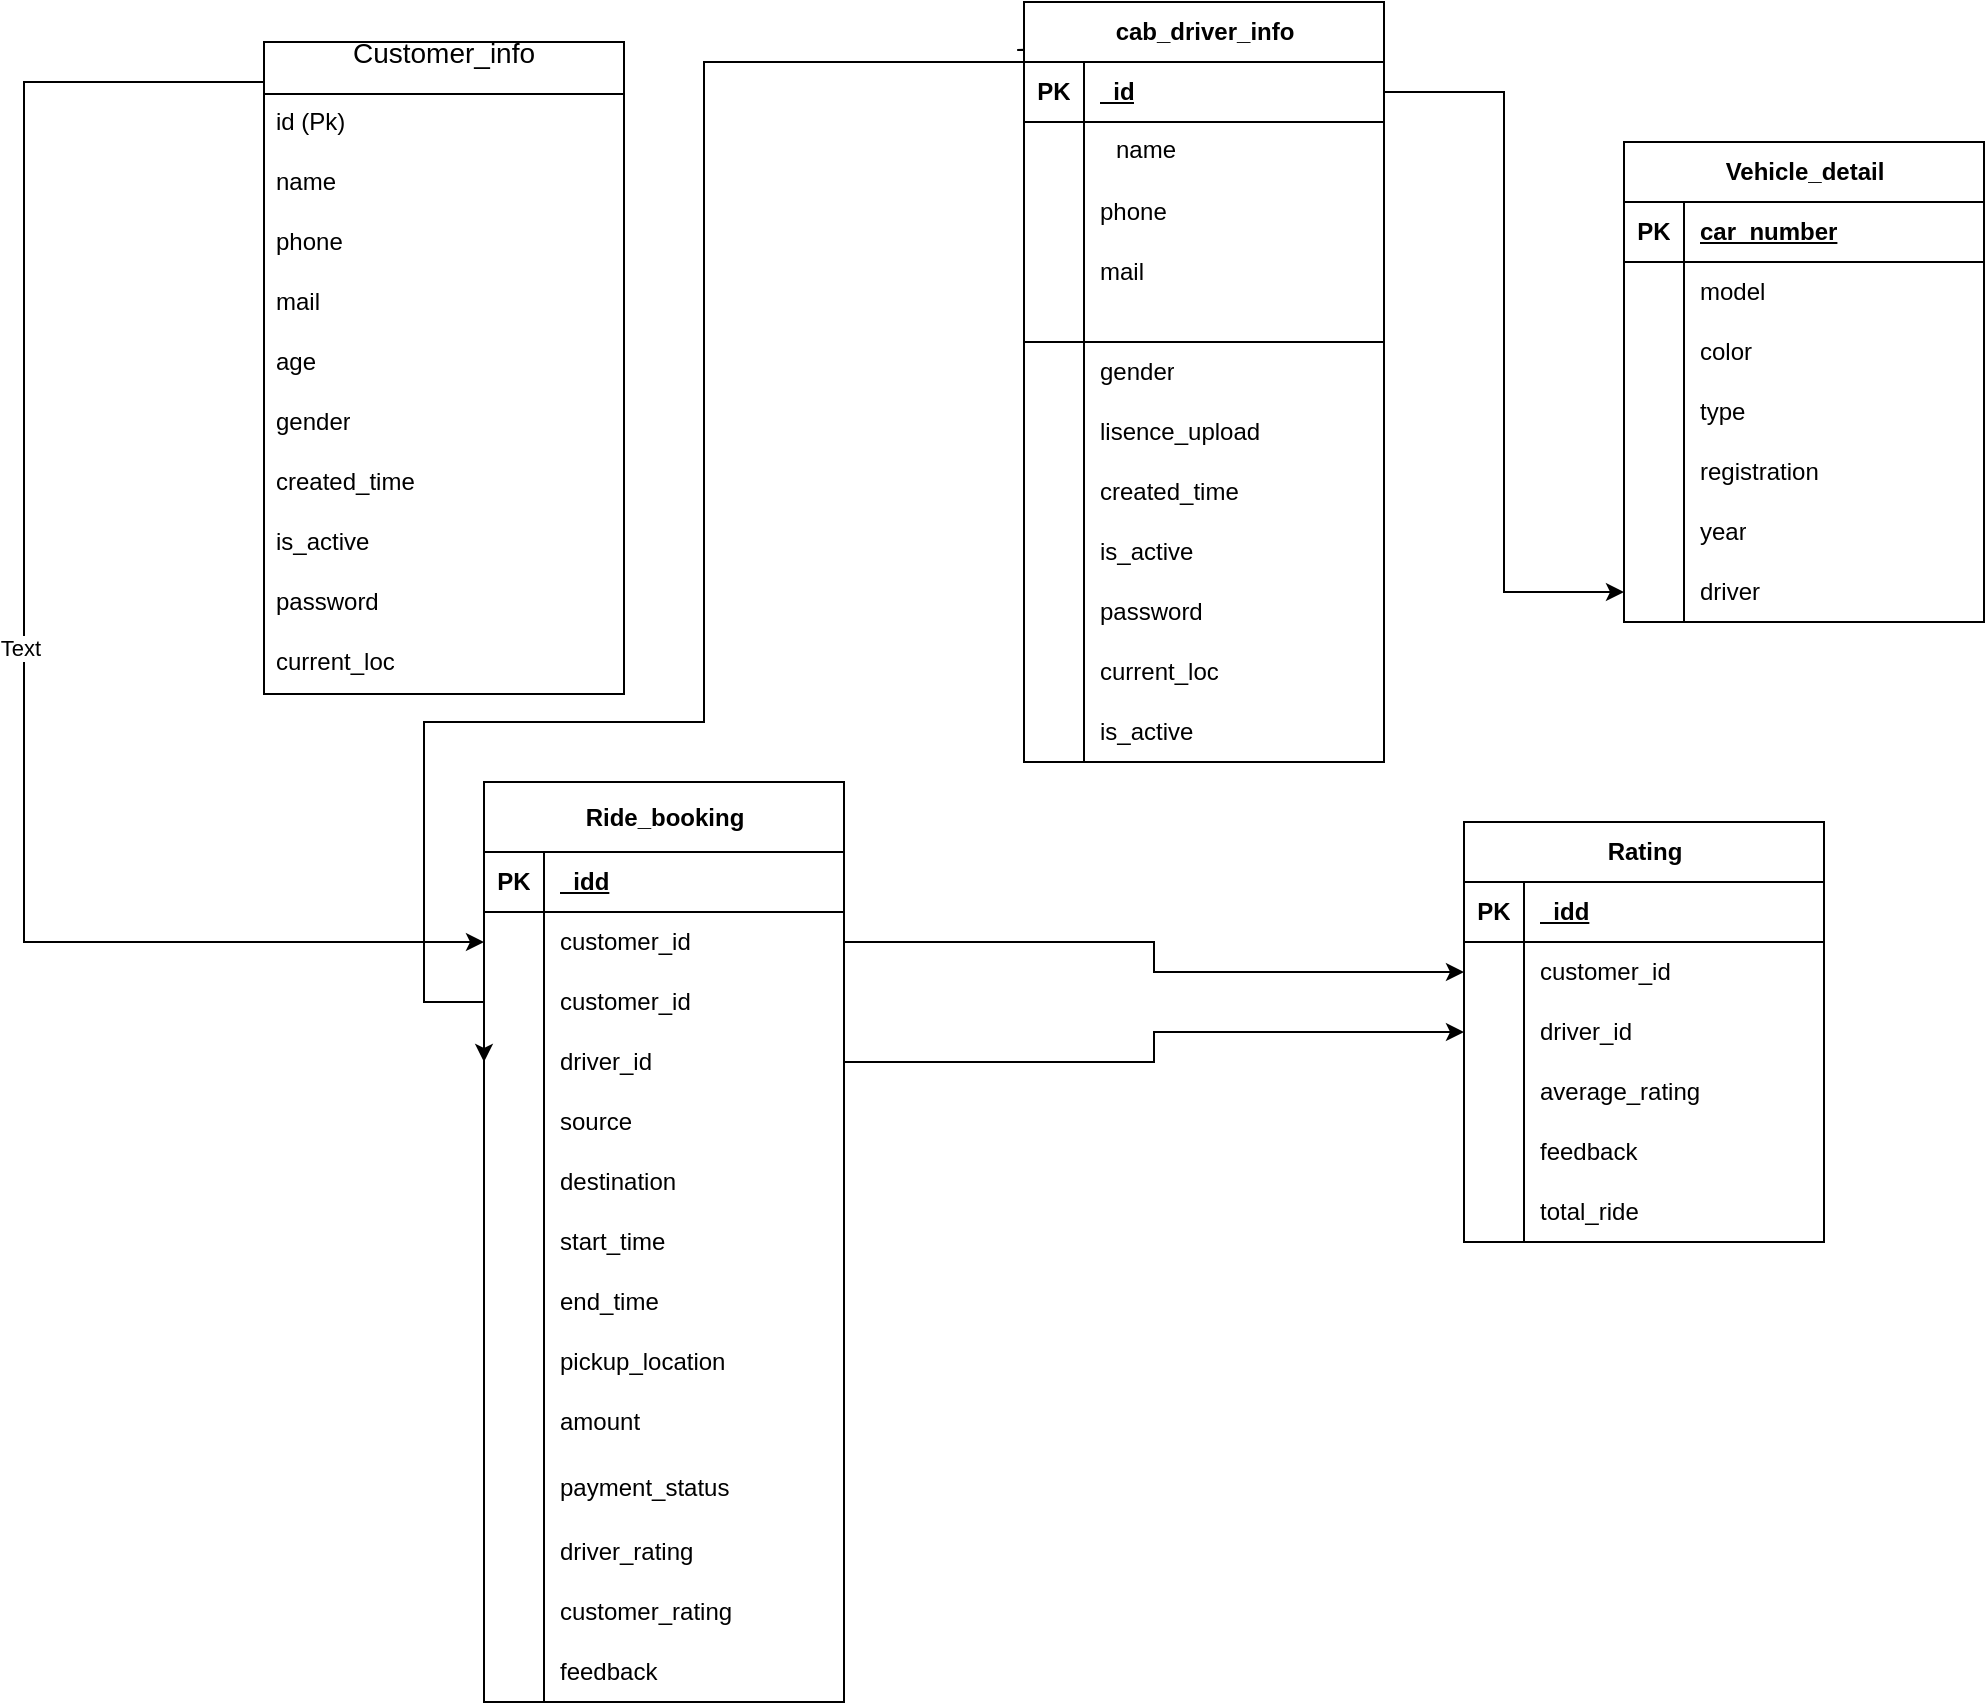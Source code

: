 <mxfile version="24.4.0" type="github">
  <diagram name="Page-1" id="NpyVTpy_Lxlke00tDRCb">
    <mxGraphModel dx="1884" dy="446" grid="1" gridSize="10" guides="1" tooltips="1" connect="1" arrows="1" fold="1" page="1" pageScale="1" pageWidth="850" pageHeight="1100" math="0" shadow="0">
      <root>
        <mxCell id="0" />
        <mxCell id="1" parent="0" />
        <mxCell id="TIQecLTW8HCX1tEjGfDF-1" value="Customer_info&#xa;" style="swimlane;fontStyle=0;childLayout=stackLayout;horizontal=1;startSize=26;horizontalStack=0;resizeParent=1;resizeParentMax=0;resizeLast=0;collapsible=1;marginBottom=0;align=center;fontSize=14;" vertex="1" parent="1">
          <mxGeometry x="-40" y="70" width="180" height="326" as="geometry" />
        </mxCell>
        <mxCell id="TIQecLTW8HCX1tEjGfDF-3" value="id (Pk)" style="text;strokeColor=none;fillColor=none;spacingLeft=4;spacingRight=4;overflow=hidden;rotatable=0;points=[[0,0.5],[1,0.5]];portConstraint=eastwest;fontSize=12;whiteSpace=wrap;html=1;" vertex="1" parent="TIQecLTW8HCX1tEjGfDF-1">
          <mxGeometry y="26" width="180" height="30" as="geometry" />
        </mxCell>
        <mxCell id="TIQecLTW8HCX1tEjGfDF-5" value="name" style="text;strokeColor=none;fillColor=none;spacingLeft=4;spacingRight=4;overflow=hidden;rotatable=0;points=[[0,0.5],[1,0.5]];portConstraint=eastwest;fontSize=12;whiteSpace=wrap;html=1;" vertex="1" parent="TIQecLTW8HCX1tEjGfDF-1">
          <mxGeometry y="56" width="180" height="30" as="geometry" />
        </mxCell>
        <mxCell id="TIQecLTW8HCX1tEjGfDF-6" value="phone" style="text;strokeColor=none;fillColor=none;spacingLeft=4;spacingRight=4;overflow=hidden;rotatable=0;points=[[0,0.5],[1,0.5]];portConstraint=eastwest;fontSize=12;whiteSpace=wrap;html=1;" vertex="1" parent="TIQecLTW8HCX1tEjGfDF-1">
          <mxGeometry y="86" width="180" height="30" as="geometry" />
        </mxCell>
        <mxCell id="TIQecLTW8HCX1tEjGfDF-7" value="mail" style="text;strokeColor=none;fillColor=none;spacingLeft=4;spacingRight=4;overflow=hidden;rotatable=0;points=[[0,0.5],[1,0.5]];portConstraint=eastwest;fontSize=12;whiteSpace=wrap;html=1;" vertex="1" parent="TIQecLTW8HCX1tEjGfDF-1">
          <mxGeometry y="116" width="180" height="30" as="geometry" />
        </mxCell>
        <mxCell id="TIQecLTW8HCX1tEjGfDF-9" value="age" style="text;strokeColor=none;fillColor=none;spacingLeft=4;spacingRight=4;overflow=hidden;rotatable=0;points=[[0,0.5],[1,0.5]];portConstraint=eastwest;fontSize=12;whiteSpace=wrap;html=1;" vertex="1" parent="TIQecLTW8HCX1tEjGfDF-1">
          <mxGeometry y="146" width="180" height="30" as="geometry" />
        </mxCell>
        <mxCell id="TIQecLTW8HCX1tEjGfDF-10" value="gender" style="text;strokeColor=none;fillColor=none;spacingLeft=4;spacingRight=4;overflow=hidden;rotatable=0;points=[[0,0.5],[1,0.5]];portConstraint=eastwest;fontSize=12;whiteSpace=wrap;html=1;" vertex="1" parent="TIQecLTW8HCX1tEjGfDF-1">
          <mxGeometry y="176" width="180" height="30" as="geometry" />
        </mxCell>
        <mxCell id="TIQecLTW8HCX1tEjGfDF-11" value="created_time" style="text;strokeColor=none;fillColor=none;spacingLeft=4;spacingRight=4;overflow=hidden;rotatable=0;points=[[0,0.5],[1,0.5]];portConstraint=eastwest;fontSize=12;whiteSpace=wrap;html=1;" vertex="1" parent="TIQecLTW8HCX1tEjGfDF-1">
          <mxGeometry y="206" width="180" height="30" as="geometry" />
        </mxCell>
        <mxCell id="TIQecLTW8HCX1tEjGfDF-12" value="is_active" style="text;strokeColor=none;fillColor=none;spacingLeft=4;spacingRight=4;overflow=hidden;rotatable=0;points=[[0,0.5],[1,0.5]];portConstraint=eastwest;fontSize=12;whiteSpace=wrap;html=1;" vertex="1" parent="TIQecLTW8HCX1tEjGfDF-1">
          <mxGeometry y="236" width="180" height="30" as="geometry" />
        </mxCell>
        <mxCell id="TIQecLTW8HCX1tEjGfDF-13" value="password" style="text;strokeColor=none;fillColor=none;spacingLeft=4;spacingRight=4;overflow=hidden;rotatable=0;points=[[0,0.5],[1,0.5]];portConstraint=eastwest;fontSize=12;whiteSpace=wrap;html=1;" vertex="1" parent="TIQecLTW8HCX1tEjGfDF-1">
          <mxGeometry y="266" width="180" height="30" as="geometry" />
        </mxCell>
        <mxCell id="TIQecLTW8HCX1tEjGfDF-52" value="current_loc" style="text;strokeColor=none;fillColor=none;spacingLeft=4;spacingRight=4;overflow=hidden;rotatable=0;points=[[0,0.5],[1,0.5]];portConstraint=eastwest;fontSize=12;whiteSpace=wrap;html=1;" vertex="1" parent="TIQecLTW8HCX1tEjGfDF-1">
          <mxGeometry y="296" width="180" height="30" as="geometry" />
        </mxCell>
        <mxCell id="TIQecLTW8HCX1tEjGfDF-54" value="name" style="text;strokeColor=none;fillColor=none;spacingLeft=4;spacingRight=4;overflow=hidden;rotatable=0;points=[[0,0.5],[1,0.5]];portConstraint=eastwest;fontSize=12;whiteSpace=wrap;html=1;" vertex="1" parent="1">
          <mxGeometry x="380" y="110" width="150" height="30" as="geometry" />
        </mxCell>
        <mxCell id="TIQecLTW8HCX1tEjGfDF-61" value="" style="shape=partialRectangle;connectable=0;fillColor=none;top=0;left=0;bottom=0;right=0;align=left;spacingLeft=6;fontStyle=5;overflow=hidden;whiteSpace=wrap;html=1;direction=south;" vertex="1" parent="1">
          <mxGeometry x="550" y="138" width="30" height="150" as="geometry">
            <mxRectangle width="150" height="30" as="alternateBounds" />
          </mxGeometry>
        </mxCell>
        <mxCell id="TIQecLTW8HCX1tEjGfDF-150" value="Ride_booking" style="shape=table;startSize=35;container=1;collapsible=1;childLayout=tableLayout;fixedRows=1;rowLines=0;fontStyle=1;align=center;resizeLast=1;html=1;" vertex="1" parent="1">
          <mxGeometry x="70" y="440" width="180" height="460" as="geometry" />
        </mxCell>
        <mxCell id="TIQecLTW8HCX1tEjGfDF-151" value="" style="shape=tableRow;horizontal=0;startSize=0;swimlaneHead=0;swimlaneBody=0;fillColor=none;collapsible=0;dropTarget=0;points=[[0,0.5],[1,0.5]];portConstraint=eastwest;top=0;left=0;right=0;bottom=1;" vertex="1" parent="TIQecLTW8HCX1tEjGfDF-150">
          <mxGeometry y="35" width="180" height="30" as="geometry" />
        </mxCell>
        <mxCell id="TIQecLTW8HCX1tEjGfDF-152" value="PK" style="shape=partialRectangle;connectable=0;fillColor=none;top=0;left=0;bottom=0;right=0;fontStyle=1;overflow=hidden;whiteSpace=wrap;html=1;" vertex="1" parent="TIQecLTW8HCX1tEjGfDF-151">
          <mxGeometry width="30" height="30" as="geometry">
            <mxRectangle width="30" height="30" as="alternateBounds" />
          </mxGeometry>
        </mxCell>
        <mxCell id="TIQecLTW8HCX1tEjGfDF-153" value="_idd" style="shape=partialRectangle;connectable=0;fillColor=none;top=0;left=0;bottom=0;right=0;align=left;spacingLeft=6;fontStyle=5;overflow=hidden;whiteSpace=wrap;html=1;" vertex="1" parent="TIQecLTW8HCX1tEjGfDF-151">
          <mxGeometry x="30" width="150" height="30" as="geometry">
            <mxRectangle width="150" height="30" as="alternateBounds" />
          </mxGeometry>
        </mxCell>
        <mxCell id="TIQecLTW8HCX1tEjGfDF-154" value="" style="shape=tableRow;horizontal=0;startSize=0;swimlaneHead=0;swimlaneBody=0;fillColor=none;collapsible=0;dropTarget=0;points=[[0,0.5],[1,0.5]];portConstraint=eastwest;top=0;left=0;right=0;bottom=0;" vertex="1" parent="TIQecLTW8HCX1tEjGfDF-150">
          <mxGeometry y="65" width="180" height="30" as="geometry" />
        </mxCell>
        <mxCell id="TIQecLTW8HCX1tEjGfDF-155" value="" style="shape=partialRectangle;connectable=0;fillColor=none;top=0;left=0;bottom=0;right=0;editable=1;overflow=hidden;whiteSpace=wrap;html=1;" vertex="1" parent="TIQecLTW8HCX1tEjGfDF-154">
          <mxGeometry width="30" height="30" as="geometry">
            <mxRectangle width="30" height="30" as="alternateBounds" />
          </mxGeometry>
        </mxCell>
        <mxCell id="TIQecLTW8HCX1tEjGfDF-156" value="customer_id" style="shape=partialRectangle;connectable=0;fillColor=none;top=0;left=0;bottom=0;right=0;align=left;spacingLeft=6;overflow=hidden;whiteSpace=wrap;html=1;" vertex="1" parent="TIQecLTW8HCX1tEjGfDF-154">
          <mxGeometry x="30" width="150" height="30" as="geometry">
            <mxRectangle width="150" height="30" as="alternateBounds" />
          </mxGeometry>
        </mxCell>
        <mxCell id="TIQecLTW8HCX1tEjGfDF-288" value="" style="shape=tableRow;horizontal=0;startSize=0;swimlaneHead=0;swimlaneBody=0;fillColor=none;collapsible=0;dropTarget=0;points=[[0,0.5],[1,0.5]];portConstraint=eastwest;top=0;left=0;right=0;bottom=0;" vertex="1" parent="TIQecLTW8HCX1tEjGfDF-150">
          <mxGeometry y="95" width="180" height="30" as="geometry" />
        </mxCell>
        <mxCell id="TIQecLTW8HCX1tEjGfDF-289" value="" style="shape=partialRectangle;connectable=0;fillColor=none;top=0;left=0;bottom=0;right=0;editable=1;overflow=hidden;whiteSpace=wrap;html=1;" vertex="1" parent="TIQecLTW8HCX1tEjGfDF-288">
          <mxGeometry width="30" height="30" as="geometry">
            <mxRectangle width="30" height="30" as="alternateBounds" />
          </mxGeometry>
        </mxCell>
        <mxCell id="TIQecLTW8HCX1tEjGfDF-290" value="customer_id" style="shape=partialRectangle;connectable=0;fillColor=none;top=0;left=0;bottom=0;right=0;align=left;spacingLeft=6;overflow=hidden;whiteSpace=wrap;html=1;" vertex="1" parent="TIQecLTW8HCX1tEjGfDF-288">
          <mxGeometry x="30" width="150" height="30" as="geometry">
            <mxRectangle width="150" height="30" as="alternateBounds" />
          </mxGeometry>
        </mxCell>
        <mxCell id="TIQecLTW8HCX1tEjGfDF-157" value="" style="shape=tableRow;horizontal=0;startSize=0;swimlaneHead=0;swimlaneBody=0;fillColor=none;collapsible=0;dropTarget=0;points=[[0,0.5],[1,0.5]];portConstraint=eastwest;top=0;left=0;right=0;bottom=0;" vertex="1" parent="TIQecLTW8HCX1tEjGfDF-150">
          <mxGeometry y="125" width="180" height="30" as="geometry" />
        </mxCell>
        <mxCell id="TIQecLTW8HCX1tEjGfDF-158" value="" style="shape=partialRectangle;connectable=0;fillColor=none;top=0;left=0;bottom=0;right=0;editable=1;overflow=hidden;whiteSpace=wrap;html=1;" vertex="1" parent="TIQecLTW8HCX1tEjGfDF-157">
          <mxGeometry width="30" height="30" as="geometry">
            <mxRectangle width="30" height="30" as="alternateBounds" />
          </mxGeometry>
        </mxCell>
        <mxCell id="TIQecLTW8HCX1tEjGfDF-159" value="driver_id" style="shape=partialRectangle;connectable=0;fillColor=none;top=0;left=0;bottom=0;right=0;align=left;spacingLeft=6;overflow=hidden;whiteSpace=wrap;html=1;" vertex="1" parent="TIQecLTW8HCX1tEjGfDF-157">
          <mxGeometry x="30" width="150" height="30" as="geometry">
            <mxRectangle width="150" height="30" as="alternateBounds" />
          </mxGeometry>
        </mxCell>
        <mxCell id="TIQecLTW8HCX1tEjGfDF-160" value="" style="shape=tableRow;horizontal=0;startSize=0;swimlaneHead=0;swimlaneBody=0;fillColor=none;collapsible=0;dropTarget=0;points=[[0,0.5],[1,0.5]];portConstraint=eastwest;top=0;left=0;right=0;bottom=0;" vertex="1" parent="TIQecLTW8HCX1tEjGfDF-150">
          <mxGeometry y="155" width="180" height="30" as="geometry" />
        </mxCell>
        <mxCell id="TIQecLTW8HCX1tEjGfDF-161" value="" style="shape=partialRectangle;connectable=0;fillColor=none;top=0;left=0;bottom=0;right=0;editable=1;overflow=hidden;whiteSpace=wrap;html=1;" vertex="1" parent="TIQecLTW8HCX1tEjGfDF-160">
          <mxGeometry width="30" height="30" as="geometry">
            <mxRectangle width="30" height="30" as="alternateBounds" />
          </mxGeometry>
        </mxCell>
        <mxCell id="TIQecLTW8HCX1tEjGfDF-162" value="source" style="shape=partialRectangle;connectable=0;fillColor=none;top=0;left=0;bottom=0;right=0;align=left;spacingLeft=6;overflow=hidden;whiteSpace=wrap;html=1;" vertex="1" parent="TIQecLTW8HCX1tEjGfDF-160">
          <mxGeometry x="30" width="150" height="30" as="geometry">
            <mxRectangle width="150" height="30" as="alternateBounds" />
          </mxGeometry>
        </mxCell>
        <mxCell id="TIQecLTW8HCX1tEjGfDF-163" value="" style="shape=tableRow;horizontal=0;startSize=0;swimlaneHead=0;swimlaneBody=0;fillColor=none;collapsible=0;dropTarget=0;points=[[0,0.5],[1,0.5]];portConstraint=eastwest;top=0;left=0;right=0;bottom=0;" vertex="1" parent="TIQecLTW8HCX1tEjGfDF-150">
          <mxGeometry y="185" width="180" height="30" as="geometry" />
        </mxCell>
        <mxCell id="TIQecLTW8HCX1tEjGfDF-164" value="" style="shape=partialRectangle;connectable=0;fillColor=none;top=0;left=0;bottom=0;right=0;editable=1;overflow=hidden;whiteSpace=wrap;html=1;" vertex="1" parent="TIQecLTW8HCX1tEjGfDF-163">
          <mxGeometry width="30" height="30" as="geometry">
            <mxRectangle width="30" height="30" as="alternateBounds" />
          </mxGeometry>
        </mxCell>
        <mxCell id="TIQecLTW8HCX1tEjGfDF-165" value="destination" style="shape=partialRectangle;connectable=0;fillColor=none;top=0;left=0;bottom=0;right=0;align=left;spacingLeft=6;overflow=hidden;whiteSpace=wrap;html=1;" vertex="1" parent="TIQecLTW8HCX1tEjGfDF-163">
          <mxGeometry x="30" width="150" height="30" as="geometry">
            <mxRectangle width="150" height="30" as="alternateBounds" />
          </mxGeometry>
        </mxCell>
        <mxCell id="TIQecLTW8HCX1tEjGfDF-166" value="" style="shape=tableRow;horizontal=0;startSize=0;swimlaneHead=0;swimlaneBody=0;fillColor=none;collapsible=0;dropTarget=0;points=[[0,0.5],[1,0.5]];portConstraint=eastwest;top=0;left=0;right=0;bottom=0;" vertex="1" parent="TIQecLTW8HCX1tEjGfDF-150">
          <mxGeometry y="215" width="180" height="30" as="geometry" />
        </mxCell>
        <mxCell id="TIQecLTW8HCX1tEjGfDF-167" value="" style="shape=partialRectangle;connectable=0;fillColor=none;top=0;left=0;bottom=0;right=0;editable=1;overflow=hidden;whiteSpace=wrap;html=1;" vertex="1" parent="TIQecLTW8HCX1tEjGfDF-166">
          <mxGeometry width="30" height="30" as="geometry">
            <mxRectangle width="30" height="30" as="alternateBounds" />
          </mxGeometry>
        </mxCell>
        <mxCell id="TIQecLTW8HCX1tEjGfDF-168" value="start_time" style="shape=partialRectangle;connectable=0;fillColor=none;top=0;left=0;bottom=0;right=0;align=left;spacingLeft=6;overflow=hidden;whiteSpace=wrap;html=1;" vertex="1" parent="TIQecLTW8HCX1tEjGfDF-166">
          <mxGeometry x="30" width="150" height="30" as="geometry">
            <mxRectangle width="150" height="30" as="alternateBounds" />
          </mxGeometry>
        </mxCell>
        <mxCell id="TIQecLTW8HCX1tEjGfDF-169" value="" style="shape=tableRow;horizontal=0;startSize=0;swimlaneHead=0;swimlaneBody=0;fillColor=none;collapsible=0;dropTarget=0;points=[[0,0.5],[1,0.5]];portConstraint=eastwest;top=0;left=0;right=0;bottom=0;" vertex="1" parent="TIQecLTW8HCX1tEjGfDF-150">
          <mxGeometry y="245" width="180" height="30" as="geometry" />
        </mxCell>
        <mxCell id="TIQecLTW8HCX1tEjGfDF-170" value="" style="shape=partialRectangle;connectable=0;fillColor=none;top=0;left=0;bottom=0;right=0;editable=1;overflow=hidden;whiteSpace=wrap;html=1;" vertex="1" parent="TIQecLTW8HCX1tEjGfDF-169">
          <mxGeometry width="30" height="30" as="geometry">
            <mxRectangle width="30" height="30" as="alternateBounds" />
          </mxGeometry>
        </mxCell>
        <mxCell id="TIQecLTW8HCX1tEjGfDF-171" value="end_time" style="shape=partialRectangle;connectable=0;fillColor=none;top=0;left=0;bottom=0;right=0;align=left;spacingLeft=6;overflow=hidden;whiteSpace=wrap;html=1;" vertex="1" parent="TIQecLTW8HCX1tEjGfDF-169">
          <mxGeometry x="30" width="150" height="30" as="geometry">
            <mxRectangle width="150" height="30" as="alternateBounds" />
          </mxGeometry>
        </mxCell>
        <mxCell id="TIQecLTW8HCX1tEjGfDF-172" value="" style="shape=tableRow;horizontal=0;startSize=0;swimlaneHead=0;swimlaneBody=0;fillColor=none;collapsible=0;dropTarget=0;points=[[0,0.5],[1,0.5]];portConstraint=eastwest;top=0;left=0;right=0;bottom=0;" vertex="1" parent="TIQecLTW8HCX1tEjGfDF-150">
          <mxGeometry y="275" width="180" height="30" as="geometry" />
        </mxCell>
        <mxCell id="TIQecLTW8HCX1tEjGfDF-173" value="" style="shape=partialRectangle;connectable=0;fillColor=none;top=0;left=0;bottom=0;right=0;editable=1;overflow=hidden;whiteSpace=wrap;html=1;" vertex="1" parent="TIQecLTW8HCX1tEjGfDF-172">
          <mxGeometry width="30" height="30" as="geometry">
            <mxRectangle width="30" height="30" as="alternateBounds" />
          </mxGeometry>
        </mxCell>
        <mxCell id="TIQecLTW8HCX1tEjGfDF-174" value="pickup_location" style="shape=partialRectangle;connectable=0;fillColor=none;top=0;left=0;bottom=0;right=0;align=left;spacingLeft=6;overflow=hidden;whiteSpace=wrap;html=1;" vertex="1" parent="TIQecLTW8HCX1tEjGfDF-172">
          <mxGeometry x="30" width="150" height="30" as="geometry">
            <mxRectangle width="150" height="30" as="alternateBounds" />
          </mxGeometry>
        </mxCell>
        <mxCell id="TIQecLTW8HCX1tEjGfDF-175" value="" style="shape=tableRow;horizontal=0;startSize=0;swimlaneHead=0;swimlaneBody=0;fillColor=none;collapsible=0;dropTarget=0;points=[[0,0.5],[1,0.5]];portConstraint=eastwest;top=0;left=0;right=0;bottom=0;" vertex="1" parent="TIQecLTW8HCX1tEjGfDF-150">
          <mxGeometry y="305" width="180" height="30" as="geometry" />
        </mxCell>
        <mxCell id="TIQecLTW8HCX1tEjGfDF-176" value="" style="shape=partialRectangle;connectable=0;fillColor=none;top=0;left=0;bottom=0;right=0;editable=1;overflow=hidden;whiteSpace=wrap;html=1;" vertex="1" parent="TIQecLTW8HCX1tEjGfDF-175">
          <mxGeometry width="30" height="30" as="geometry">
            <mxRectangle width="30" height="30" as="alternateBounds" />
          </mxGeometry>
        </mxCell>
        <mxCell id="TIQecLTW8HCX1tEjGfDF-177" value="amount" style="shape=partialRectangle;connectable=0;fillColor=none;top=0;left=0;bottom=0;right=0;align=left;spacingLeft=6;overflow=hidden;whiteSpace=wrap;html=1;" vertex="1" parent="TIQecLTW8HCX1tEjGfDF-175">
          <mxGeometry x="30" width="150" height="30" as="geometry">
            <mxRectangle width="150" height="30" as="alternateBounds" />
          </mxGeometry>
        </mxCell>
        <mxCell id="TIQecLTW8HCX1tEjGfDF-207" value="" style="shape=tableRow;horizontal=0;startSize=0;swimlaneHead=0;swimlaneBody=0;fillColor=none;collapsible=0;dropTarget=0;points=[[0,0.5],[1,0.5]];portConstraint=eastwest;top=0;left=0;right=0;bottom=0;" vertex="1" parent="TIQecLTW8HCX1tEjGfDF-150">
          <mxGeometry y="335" width="180" height="35" as="geometry" />
        </mxCell>
        <mxCell id="TIQecLTW8HCX1tEjGfDF-208" value="" style="shape=partialRectangle;connectable=0;fillColor=none;top=0;left=0;bottom=0;right=0;editable=1;overflow=hidden;whiteSpace=wrap;html=1;" vertex="1" parent="TIQecLTW8HCX1tEjGfDF-207">
          <mxGeometry width="30" height="35" as="geometry">
            <mxRectangle width="30" height="35" as="alternateBounds" />
          </mxGeometry>
        </mxCell>
        <mxCell id="TIQecLTW8HCX1tEjGfDF-209" value="payment_status" style="shape=partialRectangle;connectable=0;fillColor=none;top=0;left=0;bottom=0;right=0;align=left;spacingLeft=6;overflow=hidden;whiteSpace=wrap;html=1;" vertex="1" parent="TIQecLTW8HCX1tEjGfDF-207">
          <mxGeometry x="30" width="150" height="35" as="geometry">
            <mxRectangle width="150" height="35" as="alternateBounds" />
          </mxGeometry>
        </mxCell>
        <mxCell id="TIQecLTW8HCX1tEjGfDF-210" value="" style="shape=tableRow;horizontal=0;startSize=0;swimlaneHead=0;swimlaneBody=0;fillColor=none;collapsible=0;dropTarget=0;points=[[0,0.5],[1,0.5]];portConstraint=eastwest;top=0;left=0;right=0;bottom=0;" vertex="1" parent="TIQecLTW8HCX1tEjGfDF-150">
          <mxGeometry y="370" width="180" height="30" as="geometry" />
        </mxCell>
        <mxCell id="TIQecLTW8HCX1tEjGfDF-211" value="" style="shape=partialRectangle;connectable=0;fillColor=none;top=0;left=0;bottom=0;right=0;editable=1;overflow=hidden;whiteSpace=wrap;html=1;" vertex="1" parent="TIQecLTW8HCX1tEjGfDF-210">
          <mxGeometry width="30" height="30" as="geometry">
            <mxRectangle width="30" height="30" as="alternateBounds" />
          </mxGeometry>
        </mxCell>
        <mxCell id="TIQecLTW8HCX1tEjGfDF-212" value="driver_rating" style="shape=partialRectangle;connectable=0;fillColor=none;top=0;left=0;bottom=0;right=0;align=left;spacingLeft=6;overflow=hidden;whiteSpace=wrap;html=1;" vertex="1" parent="TIQecLTW8HCX1tEjGfDF-210">
          <mxGeometry x="30" width="150" height="30" as="geometry">
            <mxRectangle width="150" height="30" as="alternateBounds" />
          </mxGeometry>
        </mxCell>
        <mxCell id="TIQecLTW8HCX1tEjGfDF-275" value="" style="shape=tableRow;horizontal=0;startSize=0;swimlaneHead=0;swimlaneBody=0;fillColor=none;collapsible=0;dropTarget=0;points=[[0,0.5],[1,0.5]];portConstraint=eastwest;top=0;left=0;right=0;bottom=0;" vertex="1" parent="TIQecLTW8HCX1tEjGfDF-150">
          <mxGeometry y="400" width="180" height="30" as="geometry" />
        </mxCell>
        <mxCell id="TIQecLTW8HCX1tEjGfDF-276" value="" style="shape=partialRectangle;connectable=0;fillColor=none;top=0;left=0;bottom=0;right=0;editable=1;overflow=hidden;whiteSpace=wrap;html=1;" vertex="1" parent="TIQecLTW8HCX1tEjGfDF-275">
          <mxGeometry width="30" height="30" as="geometry">
            <mxRectangle width="30" height="30" as="alternateBounds" />
          </mxGeometry>
        </mxCell>
        <mxCell id="TIQecLTW8HCX1tEjGfDF-277" value="customer_rating" style="shape=partialRectangle;connectable=0;fillColor=none;top=0;left=0;bottom=0;right=0;align=left;spacingLeft=6;overflow=hidden;whiteSpace=wrap;html=1;" vertex="1" parent="TIQecLTW8HCX1tEjGfDF-275">
          <mxGeometry x="30" width="150" height="30" as="geometry">
            <mxRectangle width="150" height="30" as="alternateBounds" />
          </mxGeometry>
        </mxCell>
        <mxCell id="TIQecLTW8HCX1tEjGfDF-278" value="" style="shape=tableRow;horizontal=0;startSize=0;swimlaneHead=0;swimlaneBody=0;fillColor=none;collapsible=0;dropTarget=0;points=[[0,0.5],[1,0.5]];portConstraint=eastwest;top=0;left=0;right=0;bottom=0;" vertex="1" parent="TIQecLTW8HCX1tEjGfDF-150">
          <mxGeometry y="430" width="180" height="30" as="geometry" />
        </mxCell>
        <mxCell id="TIQecLTW8HCX1tEjGfDF-279" value="" style="shape=partialRectangle;connectable=0;fillColor=none;top=0;left=0;bottom=0;right=0;editable=1;overflow=hidden;whiteSpace=wrap;html=1;" vertex="1" parent="TIQecLTW8HCX1tEjGfDF-278">
          <mxGeometry width="30" height="30" as="geometry">
            <mxRectangle width="30" height="30" as="alternateBounds" />
          </mxGeometry>
        </mxCell>
        <mxCell id="TIQecLTW8HCX1tEjGfDF-280" value="feedback" style="shape=partialRectangle;connectable=0;fillColor=none;top=0;left=0;bottom=0;right=0;align=left;spacingLeft=6;overflow=hidden;whiteSpace=wrap;html=1;" vertex="1" parent="TIQecLTW8HCX1tEjGfDF-278">
          <mxGeometry x="30" width="150" height="30" as="geometry">
            <mxRectangle width="150" height="30" as="alternateBounds" />
          </mxGeometry>
        </mxCell>
        <mxCell id="TIQecLTW8HCX1tEjGfDF-216" value="Vehicle_detail" style="shape=table;startSize=30;container=1;collapsible=1;childLayout=tableLayout;fixedRows=1;rowLines=0;fontStyle=1;align=center;resizeLast=1;html=1;" vertex="1" parent="1">
          <mxGeometry x="640" y="120" width="180" height="240" as="geometry" />
        </mxCell>
        <mxCell id="TIQecLTW8HCX1tEjGfDF-217" value="" style="shape=tableRow;horizontal=0;startSize=0;swimlaneHead=0;swimlaneBody=0;fillColor=none;collapsible=0;dropTarget=0;points=[[0,0.5],[1,0.5]];portConstraint=eastwest;top=0;left=0;right=0;bottom=1;" vertex="1" parent="TIQecLTW8HCX1tEjGfDF-216">
          <mxGeometry y="30" width="180" height="30" as="geometry" />
        </mxCell>
        <mxCell id="TIQecLTW8HCX1tEjGfDF-218" value="PK" style="shape=partialRectangle;connectable=0;fillColor=none;top=0;left=0;bottom=0;right=0;fontStyle=1;overflow=hidden;whiteSpace=wrap;html=1;" vertex="1" parent="TIQecLTW8HCX1tEjGfDF-217">
          <mxGeometry width="30" height="30" as="geometry">
            <mxRectangle width="30" height="30" as="alternateBounds" />
          </mxGeometry>
        </mxCell>
        <mxCell id="TIQecLTW8HCX1tEjGfDF-219" value="car_number" style="shape=partialRectangle;connectable=0;fillColor=none;top=0;left=0;bottom=0;right=0;align=left;spacingLeft=6;fontStyle=5;overflow=hidden;whiteSpace=wrap;html=1;" vertex="1" parent="TIQecLTW8HCX1tEjGfDF-217">
          <mxGeometry x="30" width="150" height="30" as="geometry">
            <mxRectangle width="150" height="30" as="alternateBounds" />
          </mxGeometry>
        </mxCell>
        <mxCell id="TIQecLTW8HCX1tEjGfDF-220" value="" style="shape=tableRow;horizontal=0;startSize=0;swimlaneHead=0;swimlaneBody=0;fillColor=none;collapsible=0;dropTarget=0;points=[[0,0.5],[1,0.5]];portConstraint=eastwest;top=0;left=0;right=0;bottom=0;" vertex="1" parent="TIQecLTW8HCX1tEjGfDF-216">
          <mxGeometry y="60" width="180" height="30" as="geometry" />
        </mxCell>
        <mxCell id="TIQecLTW8HCX1tEjGfDF-221" value="" style="shape=partialRectangle;connectable=0;fillColor=none;top=0;left=0;bottom=0;right=0;editable=1;overflow=hidden;whiteSpace=wrap;html=1;" vertex="1" parent="TIQecLTW8HCX1tEjGfDF-220">
          <mxGeometry width="30" height="30" as="geometry">
            <mxRectangle width="30" height="30" as="alternateBounds" />
          </mxGeometry>
        </mxCell>
        <mxCell id="TIQecLTW8HCX1tEjGfDF-222" value="model" style="shape=partialRectangle;connectable=0;fillColor=none;top=0;left=0;bottom=0;right=0;align=left;spacingLeft=6;overflow=hidden;whiteSpace=wrap;html=1;" vertex="1" parent="TIQecLTW8HCX1tEjGfDF-220">
          <mxGeometry x="30" width="150" height="30" as="geometry">
            <mxRectangle width="150" height="30" as="alternateBounds" />
          </mxGeometry>
        </mxCell>
        <mxCell id="TIQecLTW8HCX1tEjGfDF-223" value="" style="shape=tableRow;horizontal=0;startSize=0;swimlaneHead=0;swimlaneBody=0;fillColor=none;collapsible=0;dropTarget=0;points=[[0,0.5],[1,0.5]];portConstraint=eastwest;top=0;left=0;right=0;bottom=0;" vertex="1" parent="TIQecLTW8HCX1tEjGfDF-216">
          <mxGeometry y="90" width="180" height="30" as="geometry" />
        </mxCell>
        <mxCell id="TIQecLTW8HCX1tEjGfDF-224" value="" style="shape=partialRectangle;connectable=0;fillColor=none;top=0;left=0;bottom=0;right=0;editable=1;overflow=hidden;whiteSpace=wrap;html=1;" vertex="1" parent="TIQecLTW8HCX1tEjGfDF-223">
          <mxGeometry width="30" height="30" as="geometry">
            <mxRectangle width="30" height="30" as="alternateBounds" />
          </mxGeometry>
        </mxCell>
        <mxCell id="TIQecLTW8HCX1tEjGfDF-225" value="color" style="shape=partialRectangle;connectable=0;fillColor=none;top=0;left=0;bottom=0;right=0;align=left;spacingLeft=6;overflow=hidden;whiteSpace=wrap;html=1;" vertex="1" parent="TIQecLTW8HCX1tEjGfDF-223">
          <mxGeometry x="30" width="150" height="30" as="geometry">
            <mxRectangle width="150" height="30" as="alternateBounds" />
          </mxGeometry>
        </mxCell>
        <mxCell id="TIQecLTW8HCX1tEjGfDF-226" value="" style="shape=tableRow;horizontal=0;startSize=0;swimlaneHead=0;swimlaneBody=0;fillColor=none;collapsible=0;dropTarget=0;points=[[0,0.5],[1,0.5]];portConstraint=eastwest;top=0;left=0;right=0;bottom=0;" vertex="1" parent="TIQecLTW8HCX1tEjGfDF-216">
          <mxGeometry y="120" width="180" height="30" as="geometry" />
        </mxCell>
        <mxCell id="TIQecLTW8HCX1tEjGfDF-227" value="" style="shape=partialRectangle;connectable=0;fillColor=none;top=0;left=0;bottom=0;right=0;editable=1;overflow=hidden;whiteSpace=wrap;html=1;" vertex="1" parent="TIQecLTW8HCX1tEjGfDF-226">
          <mxGeometry width="30" height="30" as="geometry">
            <mxRectangle width="30" height="30" as="alternateBounds" />
          </mxGeometry>
        </mxCell>
        <mxCell id="TIQecLTW8HCX1tEjGfDF-228" value="type" style="shape=partialRectangle;connectable=0;fillColor=none;top=0;left=0;bottom=0;right=0;align=left;spacingLeft=6;overflow=hidden;whiteSpace=wrap;html=1;" vertex="1" parent="TIQecLTW8HCX1tEjGfDF-226">
          <mxGeometry x="30" width="150" height="30" as="geometry">
            <mxRectangle width="150" height="30" as="alternateBounds" />
          </mxGeometry>
        </mxCell>
        <mxCell id="TIQecLTW8HCX1tEjGfDF-229" value="" style="shape=tableRow;horizontal=0;startSize=0;swimlaneHead=0;swimlaneBody=0;fillColor=none;collapsible=0;dropTarget=0;points=[[0,0.5],[1,0.5]];portConstraint=eastwest;top=0;left=0;right=0;bottom=0;" vertex="1" parent="TIQecLTW8HCX1tEjGfDF-216">
          <mxGeometry y="150" width="180" height="30" as="geometry" />
        </mxCell>
        <mxCell id="TIQecLTW8HCX1tEjGfDF-230" value="" style="shape=partialRectangle;connectable=0;fillColor=none;top=0;left=0;bottom=0;right=0;editable=1;overflow=hidden;whiteSpace=wrap;html=1;" vertex="1" parent="TIQecLTW8HCX1tEjGfDF-229">
          <mxGeometry width="30" height="30" as="geometry">
            <mxRectangle width="30" height="30" as="alternateBounds" />
          </mxGeometry>
        </mxCell>
        <mxCell id="TIQecLTW8HCX1tEjGfDF-231" value="registration" style="shape=partialRectangle;connectable=0;fillColor=none;top=0;left=0;bottom=0;right=0;align=left;spacingLeft=6;overflow=hidden;whiteSpace=wrap;html=1;" vertex="1" parent="TIQecLTW8HCX1tEjGfDF-229">
          <mxGeometry x="30" width="150" height="30" as="geometry">
            <mxRectangle width="150" height="30" as="alternateBounds" />
          </mxGeometry>
        </mxCell>
        <mxCell id="TIQecLTW8HCX1tEjGfDF-232" value="" style="shape=tableRow;horizontal=0;startSize=0;swimlaneHead=0;swimlaneBody=0;fillColor=none;collapsible=0;dropTarget=0;points=[[0,0.5],[1,0.5]];portConstraint=eastwest;top=0;left=0;right=0;bottom=0;" vertex="1" parent="TIQecLTW8HCX1tEjGfDF-216">
          <mxGeometry y="180" width="180" height="30" as="geometry" />
        </mxCell>
        <mxCell id="TIQecLTW8HCX1tEjGfDF-233" value="" style="shape=partialRectangle;connectable=0;fillColor=none;top=0;left=0;bottom=0;right=0;editable=1;overflow=hidden;whiteSpace=wrap;html=1;" vertex="1" parent="TIQecLTW8HCX1tEjGfDF-232">
          <mxGeometry width="30" height="30" as="geometry">
            <mxRectangle width="30" height="30" as="alternateBounds" />
          </mxGeometry>
        </mxCell>
        <mxCell id="TIQecLTW8HCX1tEjGfDF-234" value="year" style="shape=partialRectangle;connectable=0;fillColor=none;top=0;left=0;bottom=0;right=0;align=left;spacingLeft=6;overflow=hidden;whiteSpace=wrap;html=1;" vertex="1" parent="TIQecLTW8HCX1tEjGfDF-232">
          <mxGeometry x="30" width="150" height="30" as="geometry">
            <mxRectangle width="150" height="30" as="alternateBounds" />
          </mxGeometry>
        </mxCell>
        <mxCell id="TIQecLTW8HCX1tEjGfDF-235" value="" style="shape=tableRow;horizontal=0;startSize=0;swimlaneHead=0;swimlaneBody=0;fillColor=none;collapsible=0;dropTarget=0;points=[[0,0.5],[1,0.5]];portConstraint=eastwest;top=0;left=0;right=0;bottom=0;" vertex="1" parent="TIQecLTW8HCX1tEjGfDF-216">
          <mxGeometry y="210" width="180" height="30" as="geometry" />
        </mxCell>
        <mxCell id="TIQecLTW8HCX1tEjGfDF-236" value="" style="shape=partialRectangle;connectable=0;fillColor=none;top=0;left=0;bottom=0;right=0;editable=1;overflow=hidden;whiteSpace=wrap;html=1;" vertex="1" parent="TIQecLTW8HCX1tEjGfDF-235">
          <mxGeometry width="30" height="30" as="geometry">
            <mxRectangle width="30" height="30" as="alternateBounds" />
          </mxGeometry>
        </mxCell>
        <mxCell id="TIQecLTW8HCX1tEjGfDF-237" value="driver" style="shape=partialRectangle;connectable=0;fillColor=none;top=0;left=0;bottom=0;right=0;align=left;spacingLeft=6;overflow=hidden;whiteSpace=wrap;html=1;" vertex="1" parent="TIQecLTW8HCX1tEjGfDF-235">
          <mxGeometry x="30" width="150" height="30" as="geometry">
            <mxRectangle width="150" height="30" as="alternateBounds" />
          </mxGeometry>
        </mxCell>
        <mxCell id="TIQecLTW8HCX1tEjGfDF-238" style="edgeStyle=orthogonalEdgeStyle;rounded=0;orthogonalLoop=1;jettySize=auto;html=1;" edge="1" parent="1" source="TIQecLTW8HCX1tEjGfDF-16" target="TIQecLTW8HCX1tEjGfDF-235">
          <mxGeometry relative="1" as="geometry" />
        </mxCell>
        <mxCell id="TIQecLTW8HCX1tEjGfDF-239" style="edgeStyle=orthogonalEdgeStyle;rounded=0;orthogonalLoop=1;jettySize=auto;html=1;entryX=0;entryY=0.5;entryDx=0;entryDy=0;exitX=-0.019;exitY=0.063;exitDx=0;exitDy=0;exitPerimeter=0;" edge="1" parent="1" source="TIQecLTW8HCX1tEjGfDF-15" target="TIQecLTW8HCX1tEjGfDF-157">
          <mxGeometry relative="1" as="geometry">
            <mxPoint x="310" y="60" as="sourcePoint" />
            <mxPoint x="50" y="560" as="targetPoint" />
            <Array as="points">
              <mxPoint x="340" y="74" />
              <mxPoint x="340" y="80" />
              <mxPoint x="180" y="80" />
              <mxPoint x="180" y="410" />
              <mxPoint x="40" y="410" />
              <mxPoint x="40" y="550" />
            </Array>
          </mxGeometry>
        </mxCell>
        <mxCell id="TIQecLTW8HCX1tEjGfDF-240" style="edgeStyle=orthogonalEdgeStyle;rounded=0;orthogonalLoop=1;jettySize=auto;html=1;entryX=0;entryY=0.5;entryDx=0;entryDy=0;exitX=0;exitY=0.5;exitDx=0;exitDy=0;" edge="1" parent="1" target="TIQecLTW8HCX1tEjGfDF-154">
          <mxGeometry relative="1" as="geometry">
            <mxPoint x="-11.98" y="514" as="targetPoint" />
            <mxPoint x="-40" y="91" as="sourcePoint" />
            <Array as="points">
              <mxPoint x="-40" y="90" />
              <mxPoint x="-160" y="90" />
              <mxPoint x="-160" y="520" />
            </Array>
          </mxGeometry>
        </mxCell>
        <mxCell id="TIQecLTW8HCX1tEjGfDF-284" value="Text" style="edgeLabel;html=1;align=center;verticalAlign=middle;resizable=0;points=[];" vertex="1" connectable="0" parent="TIQecLTW8HCX1tEjGfDF-240">
          <mxGeometry x="0.035" y="-2" relative="1" as="geometry">
            <mxPoint as="offset" />
          </mxGeometry>
        </mxCell>
        <mxCell id="TIQecLTW8HCX1tEjGfDF-241" value="Rating" style="shape=table;startSize=30;container=1;collapsible=1;childLayout=tableLayout;fixedRows=1;rowLines=0;fontStyle=1;align=center;resizeLast=1;html=1;" vertex="1" parent="1">
          <mxGeometry x="560" y="460" width="180" height="210" as="geometry" />
        </mxCell>
        <mxCell id="TIQecLTW8HCX1tEjGfDF-242" value="" style="shape=tableRow;horizontal=0;startSize=0;swimlaneHead=0;swimlaneBody=0;fillColor=none;collapsible=0;dropTarget=0;points=[[0,0.5],[1,0.5]];portConstraint=eastwest;top=0;left=0;right=0;bottom=1;" vertex="1" parent="TIQecLTW8HCX1tEjGfDF-241">
          <mxGeometry y="30" width="180" height="30" as="geometry" />
        </mxCell>
        <mxCell id="TIQecLTW8HCX1tEjGfDF-243" value="PK" style="shape=partialRectangle;connectable=0;fillColor=none;top=0;left=0;bottom=0;right=0;fontStyle=1;overflow=hidden;whiteSpace=wrap;html=1;" vertex="1" parent="TIQecLTW8HCX1tEjGfDF-242">
          <mxGeometry width="30" height="30" as="geometry">
            <mxRectangle width="30" height="30" as="alternateBounds" />
          </mxGeometry>
        </mxCell>
        <mxCell id="TIQecLTW8HCX1tEjGfDF-244" value="_idd" style="shape=partialRectangle;connectable=0;fillColor=none;top=0;left=0;bottom=0;right=0;align=left;spacingLeft=6;fontStyle=5;overflow=hidden;whiteSpace=wrap;html=1;" vertex="1" parent="TIQecLTW8HCX1tEjGfDF-242">
          <mxGeometry x="30" width="150" height="30" as="geometry">
            <mxRectangle width="150" height="30" as="alternateBounds" />
          </mxGeometry>
        </mxCell>
        <mxCell id="TIQecLTW8HCX1tEjGfDF-245" value="" style="shape=tableRow;horizontal=0;startSize=0;swimlaneHead=0;swimlaneBody=0;fillColor=none;collapsible=0;dropTarget=0;points=[[0,0.5],[1,0.5]];portConstraint=eastwest;top=0;left=0;right=0;bottom=0;" vertex="1" parent="TIQecLTW8HCX1tEjGfDF-241">
          <mxGeometry y="60" width="180" height="30" as="geometry" />
        </mxCell>
        <mxCell id="TIQecLTW8HCX1tEjGfDF-246" value="" style="shape=partialRectangle;connectable=0;fillColor=none;top=0;left=0;bottom=0;right=0;editable=1;overflow=hidden;whiteSpace=wrap;html=1;" vertex="1" parent="TIQecLTW8HCX1tEjGfDF-245">
          <mxGeometry width="30" height="30" as="geometry">
            <mxRectangle width="30" height="30" as="alternateBounds" />
          </mxGeometry>
        </mxCell>
        <mxCell id="TIQecLTW8HCX1tEjGfDF-247" value="customer_id" style="shape=partialRectangle;connectable=0;fillColor=none;top=0;left=0;bottom=0;right=0;align=left;spacingLeft=6;overflow=hidden;whiteSpace=wrap;html=1;" vertex="1" parent="TIQecLTW8HCX1tEjGfDF-245">
          <mxGeometry x="30" width="150" height="30" as="geometry">
            <mxRectangle width="150" height="30" as="alternateBounds" />
          </mxGeometry>
        </mxCell>
        <mxCell id="TIQecLTW8HCX1tEjGfDF-248" value="" style="shape=tableRow;horizontal=0;startSize=0;swimlaneHead=0;swimlaneBody=0;fillColor=none;collapsible=0;dropTarget=0;points=[[0,0.5],[1,0.5]];portConstraint=eastwest;top=0;left=0;right=0;bottom=0;" vertex="1" parent="TIQecLTW8HCX1tEjGfDF-241">
          <mxGeometry y="90" width="180" height="30" as="geometry" />
        </mxCell>
        <mxCell id="TIQecLTW8HCX1tEjGfDF-249" value="" style="shape=partialRectangle;connectable=0;fillColor=none;top=0;left=0;bottom=0;right=0;editable=1;overflow=hidden;whiteSpace=wrap;html=1;" vertex="1" parent="TIQecLTW8HCX1tEjGfDF-248">
          <mxGeometry width="30" height="30" as="geometry">
            <mxRectangle width="30" height="30" as="alternateBounds" />
          </mxGeometry>
        </mxCell>
        <mxCell id="TIQecLTW8HCX1tEjGfDF-250" value="driver_id" style="shape=partialRectangle;connectable=0;fillColor=none;top=0;left=0;bottom=0;right=0;align=left;spacingLeft=6;overflow=hidden;whiteSpace=wrap;html=1;" vertex="1" parent="TIQecLTW8HCX1tEjGfDF-248">
          <mxGeometry x="30" width="150" height="30" as="geometry">
            <mxRectangle width="150" height="30" as="alternateBounds" />
          </mxGeometry>
        </mxCell>
        <mxCell id="TIQecLTW8HCX1tEjGfDF-251" value="" style="shape=tableRow;horizontal=0;startSize=0;swimlaneHead=0;swimlaneBody=0;fillColor=none;collapsible=0;dropTarget=0;points=[[0,0.5],[1,0.5]];portConstraint=eastwest;top=0;left=0;right=0;bottom=0;" vertex="1" parent="TIQecLTW8HCX1tEjGfDF-241">
          <mxGeometry y="120" width="180" height="30" as="geometry" />
        </mxCell>
        <mxCell id="TIQecLTW8HCX1tEjGfDF-252" value="" style="shape=partialRectangle;connectable=0;fillColor=none;top=0;left=0;bottom=0;right=0;editable=1;overflow=hidden;whiteSpace=wrap;html=1;" vertex="1" parent="TIQecLTW8HCX1tEjGfDF-251">
          <mxGeometry width="30" height="30" as="geometry">
            <mxRectangle width="30" height="30" as="alternateBounds" />
          </mxGeometry>
        </mxCell>
        <mxCell id="TIQecLTW8HCX1tEjGfDF-253" value="average_rating" style="shape=partialRectangle;connectable=0;fillColor=none;top=0;left=0;bottom=0;right=0;align=left;spacingLeft=6;overflow=hidden;whiteSpace=wrap;html=1;" vertex="1" parent="TIQecLTW8HCX1tEjGfDF-251">
          <mxGeometry x="30" width="150" height="30" as="geometry">
            <mxRectangle width="150" height="30" as="alternateBounds" />
          </mxGeometry>
        </mxCell>
        <mxCell id="TIQecLTW8HCX1tEjGfDF-254" value="" style="shape=tableRow;horizontal=0;startSize=0;swimlaneHead=0;swimlaneBody=0;fillColor=none;collapsible=0;dropTarget=0;points=[[0,0.5],[1,0.5]];portConstraint=eastwest;top=0;left=0;right=0;bottom=0;" vertex="1" parent="TIQecLTW8HCX1tEjGfDF-241">
          <mxGeometry y="150" width="180" height="30" as="geometry" />
        </mxCell>
        <mxCell id="TIQecLTW8HCX1tEjGfDF-255" value="" style="shape=partialRectangle;connectable=0;fillColor=none;top=0;left=0;bottom=0;right=0;editable=1;overflow=hidden;whiteSpace=wrap;html=1;" vertex="1" parent="TIQecLTW8HCX1tEjGfDF-254">
          <mxGeometry width="30" height="30" as="geometry">
            <mxRectangle width="30" height="30" as="alternateBounds" />
          </mxGeometry>
        </mxCell>
        <mxCell id="TIQecLTW8HCX1tEjGfDF-256" value="feedback" style="shape=partialRectangle;connectable=0;fillColor=none;top=0;left=0;bottom=0;right=0;align=left;spacingLeft=6;overflow=hidden;whiteSpace=wrap;html=1;" vertex="1" parent="TIQecLTW8HCX1tEjGfDF-254">
          <mxGeometry x="30" width="150" height="30" as="geometry">
            <mxRectangle width="150" height="30" as="alternateBounds" />
          </mxGeometry>
        </mxCell>
        <mxCell id="TIQecLTW8HCX1tEjGfDF-257" value="" style="shape=tableRow;horizontal=0;startSize=0;swimlaneHead=0;swimlaneBody=0;fillColor=none;collapsible=0;dropTarget=0;points=[[0,0.5],[1,0.5]];portConstraint=eastwest;top=0;left=0;right=0;bottom=0;" vertex="1" parent="TIQecLTW8HCX1tEjGfDF-241">
          <mxGeometry y="180" width="180" height="30" as="geometry" />
        </mxCell>
        <mxCell id="TIQecLTW8HCX1tEjGfDF-258" value="" style="shape=partialRectangle;connectable=0;fillColor=none;top=0;left=0;bottom=0;right=0;editable=1;overflow=hidden;whiteSpace=wrap;html=1;" vertex="1" parent="TIQecLTW8HCX1tEjGfDF-257">
          <mxGeometry width="30" height="30" as="geometry">
            <mxRectangle width="30" height="30" as="alternateBounds" />
          </mxGeometry>
        </mxCell>
        <mxCell id="TIQecLTW8HCX1tEjGfDF-259" value="total_ride" style="shape=partialRectangle;connectable=0;fillColor=none;top=0;left=0;bottom=0;right=0;align=left;spacingLeft=6;overflow=hidden;whiteSpace=wrap;html=1;" vertex="1" parent="TIQecLTW8HCX1tEjGfDF-257">
          <mxGeometry x="30" width="150" height="30" as="geometry">
            <mxRectangle width="150" height="30" as="alternateBounds" />
          </mxGeometry>
        </mxCell>
        <mxCell id="TIQecLTW8HCX1tEjGfDF-15" value="cab_driver_info" style="shape=table;startSize=30;container=1;collapsible=1;childLayout=tableLayout;fixedRows=1;rowLines=0;fontStyle=1;align=center;resizeLast=1;html=1;" vertex="1" parent="1">
          <mxGeometry x="340" y="50" width="180" height="380" as="geometry" />
        </mxCell>
        <mxCell id="TIQecLTW8HCX1tEjGfDF-16" value="" style="shape=tableRow;horizontal=0;startSize=0;swimlaneHead=0;swimlaneBody=0;fillColor=none;collapsible=0;dropTarget=0;points=[[0,0.5],[1,0.5]];portConstraint=eastwest;top=0;left=0;right=0;bottom=1;" vertex="1" parent="TIQecLTW8HCX1tEjGfDF-15">
          <mxGeometry y="30" width="180" height="30" as="geometry" />
        </mxCell>
        <mxCell id="TIQecLTW8HCX1tEjGfDF-17" value="PK" style="shape=partialRectangle;connectable=0;fillColor=none;top=0;left=0;bottom=0;right=0;fontStyle=1;overflow=hidden;whiteSpace=wrap;html=1;" vertex="1" parent="TIQecLTW8HCX1tEjGfDF-16">
          <mxGeometry width="30" height="30" as="geometry">
            <mxRectangle width="30" height="30" as="alternateBounds" />
          </mxGeometry>
        </mxCell>
        <mxCell id="TIQecLTW8HCX1tEjGfDF-18" value="_id" style="shape=partialRectangle;connectable=0;fillColor=none;top=0;left=0;bottom=0;right=0;align=left;spacingLeft=6;fontStyle=5;overflow=hidden;whiteSpace=wrap;html=1;" vertex="1" parent="TIQecLTW8HCX1tEjGfDF-16">
          <mxGeometry x="30" width="150" height="30" as="geometry">
            <mxRectangle width="150" height="30" as="alternateBounds" />
          </mxGeometry>
        </mxCell>
        <mxCell id="TIQecLTW8HCX1tEjGfDF-19" value="" style="shape=tableRow;horizontal=0;startSize=0;swimlaneHead=0;swimlaneBody=0;fillColor=none;collapsible=0;dropTarget=0;points=[[0,0.5],[1,0.5]];portConstraint=eastwest;top=0;left=0;right=0;bottom=0;" vertex="1" parent="TIQecLTW8HCX1tEjGfDF-15">
          <mxGeometry y="60" width="180" height="30" as="geometry" />
        </mxCell>
        <mxCell id="TIQecLTW8HCX1tEjGfDF-20" value="" style="shape=partialRectangle;connectable=0;fillColor=none;top=0;left=0;bottom=0;right=0;editable=1;overflow=hidden;whiteSpace=wrap;html=1;" vertex="1" parent="TIQecLTW8HCX1tEjGfDF-19">
          <mxGeometry width="30" height="30" as="geometry">
            <mxRectangle width="30" height="30" as="alternateBounds" />
          </mxGeometry>
        </mxCell>
        <mxCell id="TIQecLTW8HCX1tEjGfDF-21" value="" style="shape=partialRectangle;connectable=0;fillColor=none;top=0;left=0;bottom=0;right=0;align=left;spacingLeft=6;overflow=hidden;whiteSpace=wrap;html=1;" vertex="1" parent="TIQecLTW8HCX1tEjGfDF-19">
          <mxGeometry x="30" width="150" height="30" as="geometry">
            <mxRectangle width="150" height="30" as="alternateBounds" />
          </mxGeometry>
        </mxCell>
        <mxCell id="TIQecLTW8HCX1tEjGfDF-22" value="" style="shape=tableRow;horizontal=0;startSize=0;swimlaneHead=0;swimlaneBody=0;fillColor=none;collapsible=0;dropTarget=0;points=[[0,0.5],[1,0.5]];portConstraint=eastwest;top=0;left=0;right=0;bottom=0;" vertex="1" parent="TIQecLTW8HCX1tEjGfDF-15">
          <mxGeometry y="90" width="180" height="30" as="geometry" />
        </mxCell>
        <mxCell id="TIQecLTW8HCX1tEjGfDF-23" value="" style="shape=partialRectangle;connectable=0;fillColor=none;top=0;left=0;bottom=0;right=0;editable=1;overflow=hidden;whiteSpace=wrap;html=1;" vertex="1" parent="TIQecLTW8HCX1tEjGfDF-22">
          <mxGeometry width="30" height="30" as="geometry">
            <mxRectangle width="30" height="30" as="alternateBounds" />
          </mxGeometry>
        </mxCell>
        <mxCell id="TIQecLTW8HCX1tEjGfDF-24" value="phone" style="shape=partialRectangle;connectable=0;fillColor=none;top=0;left=0;bottom=0;right=0;align=left;spacingLeft=6;overflow=hidden;whiteSpace=wrap;html=1;" vertex="1" parent="TIQecLTW8HCX1tEjGfDF-22">
          <mxGeometry x="30" width="150" height="30" as="geometry">
            <mxRectangle width="150" height="30" as="alternateBounds" />
          </mxGeometry>
        </mxCell>
        <mxCell id="TIQecLTW8HCX1tEjGfDF-25" value="" style="shape=tableRow;horizontal=0;startSize=0;swimlaneHead=0;swimlaneBody=0;fillColor=none;collapsible=0;dropTarget=0;points=[[0,0.5],[1,0.5]];portConstraint=eastwest;top=0;left=0;right=0;bottom=0;" vertex="1" parent="TIQecLTW8HCX1tEjGfDF-15">
          <mxGeometry y="120" width="180" height="30" as="geometry" />
        </mxCell>
        <mxCell id="TIQecLTW8HCX1tEjGfDF-26" value="" style="shape=partialRectangle;connectable=0;fillColor=none;top=0;left=0;bottom=0;right=0;editable=1;overflow=hidden;whiteSpace=wrap;html=1;" vertex="1" parent="TIQecLTW8HCX1tEjGfDF-25">
          <mxGeometry width="30" height="30" as="geometry">
            <mxRectangle width="30" height="30" as="alternateBounds" />
          </mxGeometry>
        </mxCell>
        <mxCell id="TIQecLTW8HCX1tEjGfDF-27" value="mail" style="shape=partialRectangle;connectable=0;fillColor=none;top=0;left=0;bottom=0;right=0;align=left;spacingLeft=6;overflow=hidden;whiteSpace=wrap;html=1;" vertex="1" parent="TIQecLTW8HCX1tEjGfDF-25">
          <mxGeometry x="30" width="150" height="30" as="geometry">
            <mxRectangle width="150" height="30" as="alternateBounds" />
          </mxGeometry>
        </mxCell>
        <mxCell id="TIQecLTW8HCX1tEjGfDF-44" value="" style="shape=tableRow;horizontal=0;startSize=0;swimlaneHead=0;swimlaneBody=0;fillColor=none;collapsible=0;dropTarget=0;points=[[0,0.5],[1,0.5]];portConstraint=eastwest;top=0;left=0;right=0;bottom=1;" vertex="1" parent="TIQecLTW8HCX1tEjGfDF-15">
          <mxGeometry y="150" width="180" height="20" as="geometry" />
        </mxCell>
        <mxCell id="TIQecLTW8HCX1tEjGfDF-45" value="" style="shape=partialRectangle;connectable=0;fillColor=none;top=0;left=0;bottom=0;right=0;fontStyle=1;overflow=hidden;whiteSpace=wrap;html=1;" vertex="1" parent="TIQecLTW8HCX1tEjGfDF-44">
          <mxGeometry width="30" height="20" as="geometry">
            <mxRectangle width="30" height="20" as="alternateBounds" />
          </mxGeometry>
        </mxCell>
        <mxCell id="TIQecLTW8HCX1tEjGfDF-46" value="" style="shape=partialRectangle;connectable=0;fillColor=none;top=0;left=0;bottom=0;right=0;align=left;spacingLeft=6;fontStyle=5;overflow=hidden;whiteSpace=wrap;html=1;" vertex="1" parent="TIQecLTW8HCX1tEjGfDF-44">
          <mxGeometry x="30" width="150" height="20" as="geometry">
            <mxRectangle width="150" height="20" as="alternateBounds" />
          </mxGeometry>
        </mxCell>
        <mxCell id="TIQecLTW8HCX1tEjGfDF-62" value="" style="shape=tableRow;horizontal=0;startSize=0;swimlaneHead=0;swimlaneBody=0;fillColor=none;collapsible=0;dropTarget=0;points=[[0,0.5],[1,0.5]];portConstraint=eastwest;top=0;left=0;right=0;bottom=0;" vertex="1" parent="TIQecLTW8HCX1tEjGfDF-15">
          <mxGeometry y="170" width="180" height="30" as="geometry" />
        </mxCell>
        <mxCell id="TIQecLTW8HCX1tEjGfDF-63" value="" style="shape=partialRectangle;connectable=0;fillColor=none;top=0;left=0;bottom=0;right=0;editable=1;overflow=hidden;whiteSpace=wrap;html=1;" vertex="1" parent="TIQecLTW8HCX1tEjGfDF-62">
          <mxGeometry width="30" height="30" as="geometry">
            <mxRectangle width="30" height="30" as="alternateBounds" />
          </mxGeometry>
        </mxCell>
        <mxCell id="TIQecLTW8HCX1tEjGfDF-64" value="gender" style="shape=partialRectangle;connectable=0;fillColor=none;top=0;left=0;bottom=0;right=0;align=left;spacingLeft=6;overflow=hidden;whiteSpace=wrap;html=1;" vertex="1" parent="TIQecLTW8HCX1tEjGfDF-62">
          <mxGeometry x="30" width="150" height="30" as="geometry">
            <mxRectangle width="150" height="30" as="alternateBounds" />
          </mxGeometry>
        </mxCell>
        <mxCell id="TIQecLTW8HCX1tEjGfDF-103" value="" style="shape=tableRow;horizontal=0;startSize=0;swimlaneHead=0;swimlaneBody=0;fillColor=none;collapsible=0;dropTarget=0;points=[[0,0.5],[1,0.5]];portConstraint=eastwest;top=0;left=0;right=0;bottom=0;" vertex="1" parent="TIQecLTW8HCX1tEjGfDF-15">
          <mxGeometry y="200" width="180" height="30" as="geometry" />
        </mxCell>
        <mxCell id="TIQecLTW8HCX1tEjGfDF-104" value="" style="shape=partialRectangle;connectable=0;fillColor=none;top=0;left=0;bottom=0;right=0;editable=1;overflow=hidden;whiteSpace=wrap;html=1;" vertex="1" parent="TIQecLTW8HCX1tEjGfDF-103">
          <mxGeometry width="30" height="30" as="geometry">
            <mxRectangle width="30" height="30" as="alternateBounds" />
          </mxGeometry>
        </mxCell>
        <mxCell id="TIQecLTW8HCX1tEjGfDF-105" value="lisence_upload" style="shape=partialRectangle;connectable=0;fillColor=none;top=0;left=0;bottom=0;right=0;align=left;spacingLeft=6;overflow=hidden;whiteSpace=wrap;html=1;" vertex="1" parent="TIQecLTW8HCX1tEjGfDF-103">
          <mxGeometry x="30" width="150" height="30" as="geometry">
            <mxRectangle width="150" height="30" as="alternateBounds" />
          </mxGeometry>
        </mxCell>
        <mxCell id="TIQecLTW8HCX1tEjGfDF-106" value="" style="shape=tableRow;horizontal=0;startSize=0;swimlaneHead=0;swimlaneBody=0;fillColor=none;collapsible=0;dropTarget=0;points=[[0,0.5],[1,0.5]];portConstraint=eastwest;top=0;left=0;right=0;bottom=0;" vertex="1" parent="TIQecLTW8HCX1tEjGfDF-15">
          <mxGeometry y="230" width="180" height="30" as="geometry" />
        </mxCell>
        <mxCell id="TIQecLTW8HCX1tEjGfDF-107" value="" style="shape=partialRectangle;connectable=0;fillColor=none;top=0;left=0;bottom=0;right=0;editable=1;overflow=hidden;whiteSpace=wrap;html=1;" vertex="1" parent="TIQecLTW8HCX1tEjGfDF-106">
          <mxGeometry width="30" height="30" as="geometry">
            <mxRectangle width="30" height="30" as="alternateBounds" />
          </mxGeometry>
        </mxCell>
        <mxCell id="TIQecLTW8HCX1tEjGfDF-108" value="created_time" style="shape=partialRectangle;connectable=0;fillColor=none;top=0;left=0;bottom=0;right=0;align=left;spacingLeft=6;overflow=hidden;whiteSpace=wrap;html=1;" vertex="1" parent="TIQecLTW8HCX1tEjGfDF-106">
          <mxGeometry x="30" width="150" height="30" as="geometry">
            <mxRectangle width="150" height="30" as="alternateBounds" />
          </mxGeometry>
        </mxCell>
        <mxCell id="TIQecLTW8HCX1tEjGfDF-109" value="" style="shape=tableRow;horizontal=0;startSize=0;swimlaneHead=0;swimlaneBody=0;fillColor=none;collapsible=0;dropTarget=0;points=[[0,0.5],[1,0.5]];portConstraint=eastwest;top=0;left=0;right=0;bottom=0;" vertex="1" parent="TIQecLTW8HCX1tEjGfDF-15">
          <mxGeometry y="260" width="180" height="30" as="geometry" />
        </mxCell>
        <mxCell id="TIQecLTW8HCX1tEjGfDF-110" value="" style="shape=partialRectangle;connectable=0;fillColor=none;top=0;left=0;bottom=0;right=0;editable=1;overflow=hidden;whiteSpace=wrap;html=1;" vertex="1" parent="TIQecLTW8HCX1tEjGfDF-109">
          <mxGeometry width="30" height="30" as="geometry">
            <mxRectangle width="30" height="30" as="alternateBounds" />
          </mxGeometry>
        </mxCell>
        <mxCell id="TIQecLTW8HCX1tEjGfDF-111" value="is_active" style="shape=partialRectangle;connectable=0;fillColor=none;top=0;left=0;bottom=0;right=0;align=left;spacingLeft=6;overflow=hidden;whiteSpace=wrap;html=1;" vertex="1" parent="TIQecLTW8HCX1tEjGfDF-109">
          <mxGeometry x="30" width="150" height="30" as="geometry">
            <mxRectangle width="150" height="30" as="alternateBounds" />
          </mxGeometry>
        </mxCell>
        <mxCell id="TIQecLTW8HCX1tEjGfDF-140" value="" style="shape=tableRow;horizontal=0;startSize=0;swimlaneHead=0;swimlaneBody=0;fillColor=none;collapsible=0;dropTarget=0;points=[[0,0.5],[1,0.5]];portConstraint=eastwest;top=0;left=0;right=0;bottom=0;" vertex="1" parent="TIQecLTW8HCX1tEjGfDF-15">
          <mxGeometry y="290" width="180" height="30" as="geometry" />
        </mxCell>
        <mxCell id="TIQecLTW8HCX1tEjGfDF-141" value="" style="shape=partialRectangle;connectable=0;fillColor=none;top=0;left=0;bottom=0;right=0;editable=1;overflow=hidden;whiteSpace=wrap;html=1;" vertex="1" parent="TIQecLTW8HCX1tEjGfDF-140">
          <mxGeometry width="30" height="30" as="geometry">
            <mxRectangle width="30" height="30" as="alternateBounds" />
          </mxGeometry>
        </mxCell>
        <mxCell id="TIQecLTW8HCX1tEjGfDF-142" value="password" style="shape=partialRectangle;connectable=0;fillColor=none;top=0;left=0;bottom=0;right=0;align=left;spacingLeft=6;overflow=hidden;whiteSpace=wrap;html=1;" vertex="1" parent="TIQecLTW8HCX1tEjGfDF-140">
          <mxGeometry x="30" width="150" height="30" as="geometry">
            <mxRectangle width="150" height="30" as="alternateBounds" />
          </mxGeometry>
        </mxCell>
        <mxCell id="TIQecLTW8HCX1tEjGfDF-143" value="" style="shape=tableRow;horizontal=0;startSize=0;swimlaneHead=0;swimlaneBody=0;fillColor=none;collapsible=0;dropTarget=0;points=[[0,0.5],[1,0.5]];portConstraint=eastwest;top=0;left=0;right=0;bottom=0;" vertex="1" parent="TIQecLTW8HCX1tEjGfDF-15">
          <mxGeometry y="320" width="180" height="30" as="geometry" />
        </mxCell>
        <mxCell id="TIQecLTW8HCX1tEjGfDF-144" value="" style="shape=partialRectangle;connectable=0;fillColor=none;top=0;left=0;bottom=0;right=0;editable=1;overflow=hidden;whiteSpace=wrap;html=1;" vertex="1" parent="TIQecLTW8HCX1tEjGfDF-143">
          <mxGeometry width="30" height="30" as="geometry">
            <mxRectangle width="30" height="30" as="alternateBounds" />
          </mxGeometry>
        </mxCell>
        <mxCell id="TIQecLTW8HCX1tEjGfDF-145" value="current_loc" style="shape=partialRectangle;connectable=0;fillColor=none;top=0;left=0;bottom=0;right=0;align=left;spacingLeft=6;overflow=hidden;whiteSpace=wrap;html=1;" vertex="1" parent="TIQecLTW8HCX1tEjGfDF-143">
          <mxGeometry x="30" width="150" height="30" as="geometry">
            <mxRectangle width="150" height="30" as="alternateBounds" />
          </mxGeometry>
        </mxCell>
        <mxCell id="TIQecLTW8HCX1tEjGfDF-146" value="" style="shape=tableRow;horizontal=0;startSize=0;swimlaneHead=0;swimlaneBody=0;fillColor=none;collapsible=0;dropTarget=0;points=[[0,0.5],[1,0.5]];portConstraint=eastwest;top=0;left=0;right=0;bottom=0;" vertex="1" parent="TIQecLTW8HCX1tEjGfDF-15">
          <mxGeometry y="350" width="180" height="30" as="geometry" />
        </mxCell>
        <mxCell id="TIQecLTW8HCX1tEjGfDF-147" value="" style="shape=partialRectangle;connectable=0;fillColor=none;top=0;left=0;bottom=0;right=0;editable=1;overflow=hidden;whiteSpace=wrap;html=1;" vertex="1" parent="TIQecLTW8HCX1tEjGfDF-146">
          <mxGeometry width="30" height="30" as="geometry">
            <mxRectangle width="30" height="30" as="alternateBounds" />
          </mxGeometry>
        </mxCell>
        <mxCell id="TIQecLTW8HCX1tEjGfDF-148" value="is_active" style="shape=partialRectangle;connectable=0;fillColor=none;top=0;left=0;bottom=0;right=0;align=left;spacingLeft=6;overflow=hidden;whiteSpace=wrap;html=1;" vertex="1" parent="TIQecLTW8HCX1tEjGfDF-146">
          <mxGeometry x="30" width="150" height="30" as="geometry">
            <mxRectangle width="150" height="30" as="alternateBounds" />
          </mxGeometry>
        </mxCell>
        <mxCell id="TIQecLTW8HCX1tEjGfDF-287" style="edgeStyle=orthogonalEdgeStyle;rounded=0;orthogonalLoop=1;jettySize=auto;html=1;exitX=1;exitY=0.5;exitDx=0;exitDy=0;entryX=0;entryY=0.5;entryDx=0;entryDy=0;" edge="1" parent="1" source="TIQecLTW8HCX1tEjGfDF-157" target="TIQecLTW8HCX1tEjGfDF-248">
          <mxGeometry relative="1" as="geometry" />
        </mxCell>
        <mxCell id="TIQecLTW8HCX1tEjGfDF-291" style="edgeStyle=orthogonalEdgeStyle;rounded=0;orthogonalLoop=1;jettySize=auto;html=1;exitX=1;exitY=0.5;exitDx=0;exitDy=0;entryX=0;entryY=0.5;entryDx=0;entryDy=0;" edge="1" parent="1" source="TIQecLTW8HCX1tEjGfDF-154" target="TIQecLTW8HCX1tEjGfDF-245">
          <mxGeometry relative="1" as="geometry" />
        </mxCell>
      </root>
    </mxGraphModel>
  </diagram>
</mxfile>

